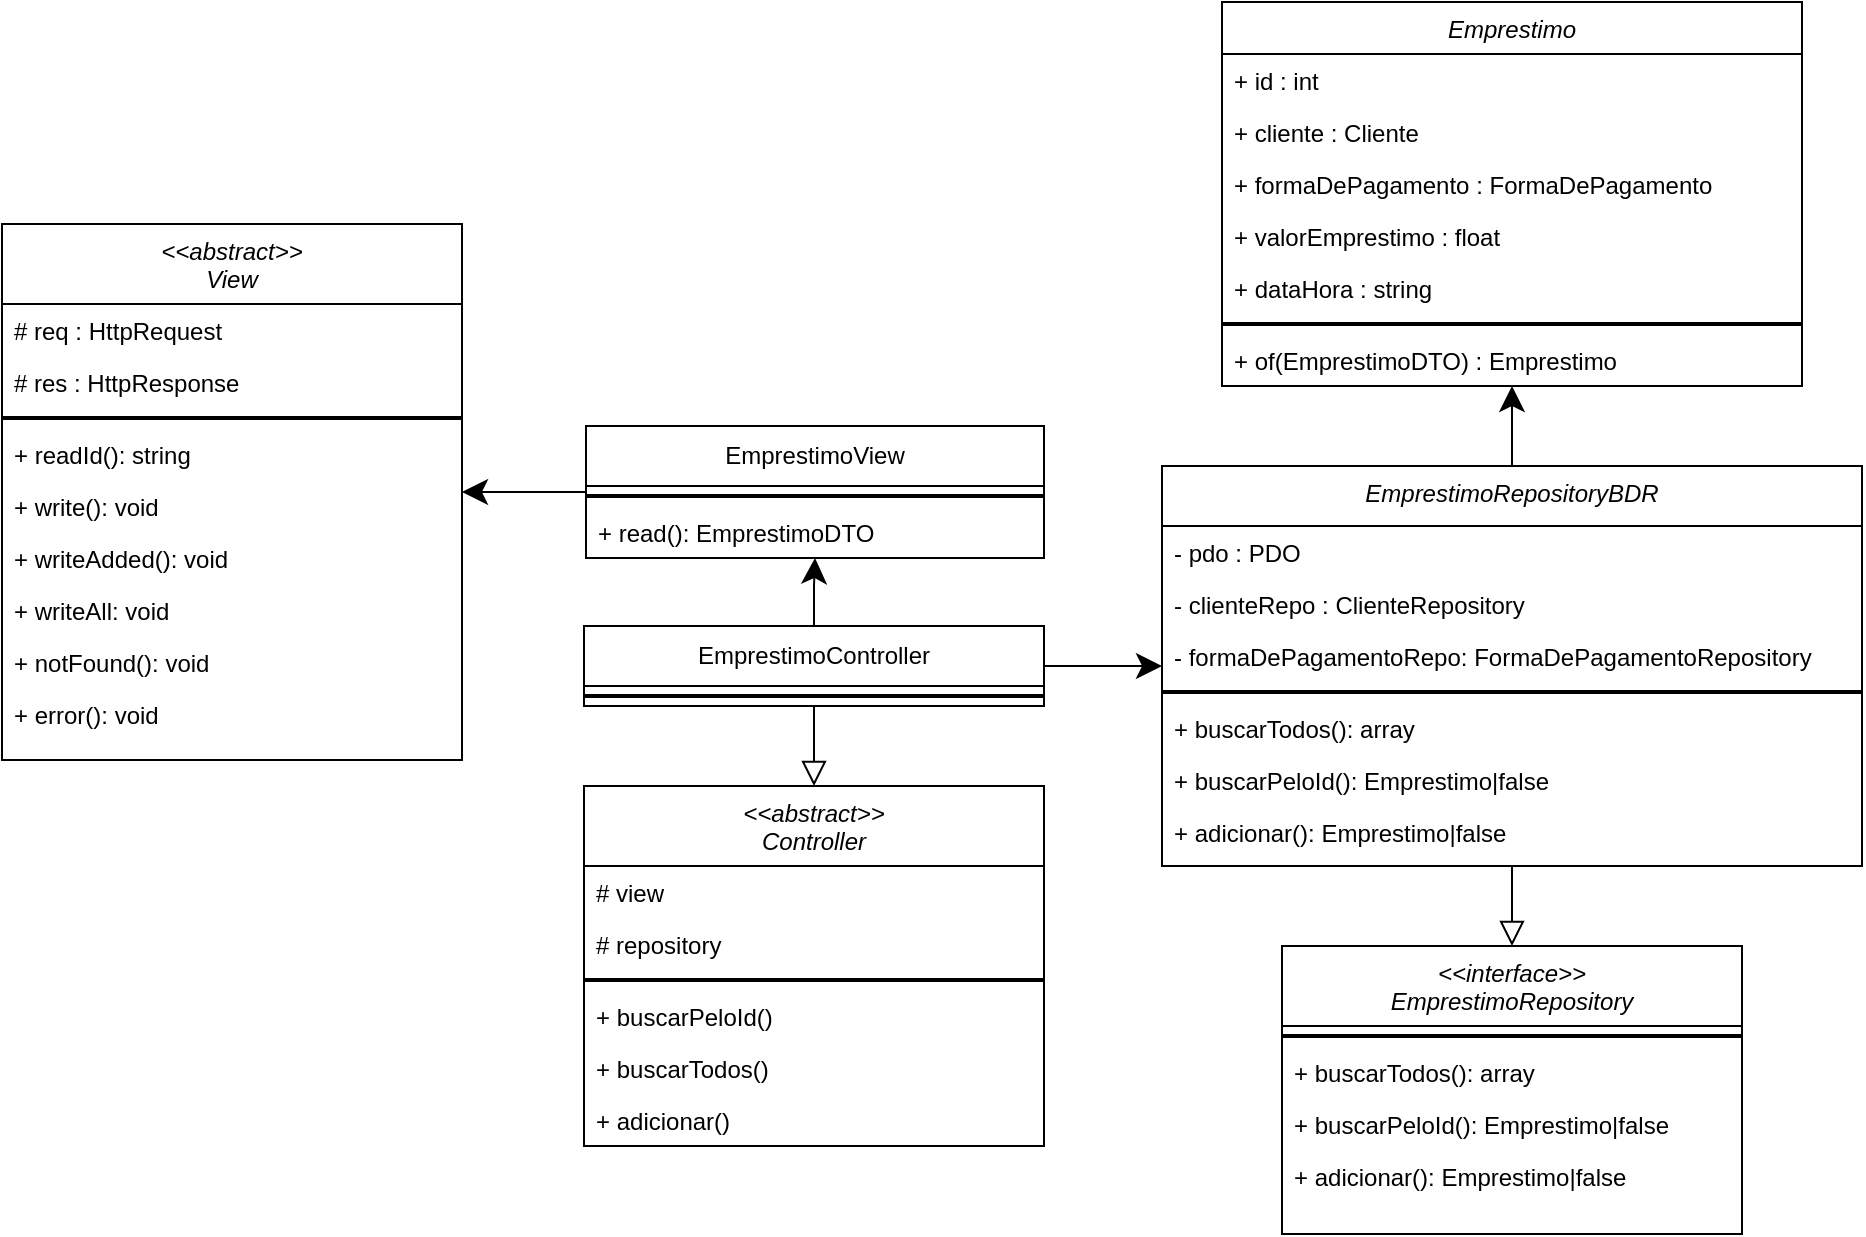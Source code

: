 <mxfile version="24.2.5" type="device">
  <diagram id="C5RBs43oDa-KdzZeNtuy" name="Page-1">
    <mxGraphModel dx="2261" dy="836" grid="1" gridSize="10" guides="1" tooltips="1" connect="1" arrows="1" fold="1" page="1" pageScale="1" pageWidth="827" pageHeight="1169" math="0" shadow="0">
      <root>
        <mxCell id="WIyWlLk6GJQsqaUBKTNV-0" />
        <mxCell id="WIyWlLk6GJQsqaUBKTNV-1" parent="WIyWlLk6GJQsqaUBKTNV-0" />
        <mxCell id="zkfFHV4jXpPFQw0GAbJ--0" value="Emprestimo" style="swimlane;fontStyle=2;align=center;verticalAlign=top;childLayout=stackLayout;horizontal=1;startSize=26;horizontalStack=0;resizeParent=1;resizeLast=0;collapsible=1;marginBottom=0;rounded=0;shadow=0;strokeWidth=1;" parent="WIyWlLk6GJQsqaUBKTNV-1" vertex="1">
          <mxGeometry x="330" y="208" width="290" height="192" as="geometry">
            <mxRectangle x="230" y="140" width="160" height="26" as="alternateBounds" />
          </mxGeometry>
        </mxCell>
        <mxCell id="zkfFHV4jXpPFQw0GAbJ--1" value="+ id : int" style="text;align=left;verticalAlign=top;spacingLeft=4;spacingRight=4;overflow=hidden;rotatable=0;points=[[0,0.5],[1,0.5]];portConstraint=eastwest;" parent="zkfFHV4jXpPFQw0GAbJ--0" vertex="1">
          <mxGeometry y="26" width="290" height="26" as="geometry" />
        </mxCell>
        <mxCell id="zkfFHV4jXpPFQw0GAbJ--2" value="+ cliente : Cliente" style="text;align=left;verticalAlign=top;spacingLeft=4;spacingRight=4;overflow=hidden;rotatable=0;points=[[0,0.5],[1,0.5]];portConstraint=eastwest;rounded=0;shadow=0;html=0;" parent="zkfFHV4jXpPFQw0GAbJ--0" vertex="1">
          <mxGeometry y="52" width="290" height="26" as="geometry" />
        </mxCell>
        <mxCell id="zkfFHV4jXpPFQw0GAbJ--3" value="+ formaDePagamento : FormaDePagamento" style="text;align=left;verticalAlign=top;spacingLeft=4;spacingRight=4;overflow=hidden;rotatable=0;points=[[0,0.5],[1,0.5]];portConstraint=eastwest;rounded=0;shadow=0;html=0;" parent="zkfFHV4jXpPFQw0GAbJ--0" vertex="1">
          <mxGeometry y="78" width="290" height="26" as="geometry" />
        </mxCell>
        <mxCell id="zkfFHV4jXpPFQw0GAbJ--5" value="+ valorEmprestimo : float&#xa;" style="text;align=left;verticalAlign=top;spacingLeft=4;spacingRight=4;overflow=hidden;rotatable=0;points=[[0,0.5],[1,0.5]];portConstraint=eastwest;" parent="zkfFHV4jXpPFQw0GAbJ--0" vertex="1">
          <mxGeometry y="104" width="290" height="26" as="geometry" />
        </mxCell>
        <mxCell id="FDm9K9OgZXYlGnzYdE6Z-0" value="+ dataHora : string" style="text;align=left;verticalAlign=top;spacingLeft=4;spacingRight=4;overflow=hidden;rotatable=0;points=[[0,0.5],[1,0.5]];portConstraint=eastwest;" parent="zkfFHV4jXpPFQw0GAbJ--0" vertex="1">
          <mxGeometry y="130" width="290" height="26" as="geometry" />
        </mxCell>
        <mxCell id="zfqGbD3eHQCys-1M-Mq3-1" value="" style="line;strokeWidth=2;html=1;" parent="zkfFHV4jXpPFQw0GAbJ--0" vertex="1">
          <mxGeometry y="156" width="290" height="10" as="geometry" />
        </mxCell>
        <mxCell id="zfqGbD3eHQCys-1M-Mq3-2" value="+ of(EmprestimoDTO) : Emprestimo" style="text;align=left;verticalAlign=top;spacingLeft=4;spacingRight=4;overflow=hidden;rotatable=0;points=[[0,0.5],[1,0.5]];portConstraint=eastwest;" parent="zkfFHV4jXpPFQw0GAbJ--0" vertex="1">
          <mxGeometry y="166" width="290" height="26" as="geometry" />
        </mxCell>
        <mxCell id="V_WYXQO6eJnQUCukjR7P-0" style="edgeStyle=orthogonalEdgeStyle;rounded=0;orthogonalLoop=1;jettySize=auto;html=1;endArrow=block;endFill=0;endSize=10;" edge="1" parent="WIyWlLk6GJQsqaUBKTNV-1" source="FDm9K9OgZXYlGnzYdE6Z-1" target="FDm9K9OgZXYlGnzYdE6Z-13">
          <mxGeometry relative="1" as="geometry" />
        </mxCell>
        <mxCell id="V_WYXQO6eJnQUCukjR7P-3" style="edgeStyle=orthogonalEdgeStyle;rounded=0;orthogonalLoop=1;jettySize=auto;html=1;endSize=10;" edge="1" parent="WIyWlLk6GJQsqaUBKTNV-1" source="FDm9K9OgZXYlGnzYdE6Z-1" target="FDm9K9OgZXYlGnzYdE6Z-37">
          <mxGeometry relative="1" as="geometry" />
        </mxCell>
        <mxCell id="FDm9K9OgZXYlGnzYdE6Z-1" value="EmprestimoController" style="swimlane;fontStyle=0;childLayout=stackLayout;horizontal=1;startSize=30;horizontalStack=0;resizeParent=1;resizeParentMax=0;resizeLast=0;collapsible=1;marginBottom=0;whiteSpace=wrap;html=1;" parent="WIyWlLk6GJQsqaUBKTNV-1" vertex="1">
          <mxGeometry x="11" y="520" width="230" height="40" as="geometry" />
        </mxCell>
        <mxCell id="FDm9K9OgZXYlGnzYdE6Z-5" value="" style="line;strokeWidth=2;html=1;" parent="FDm9K9OgZXYlGnzYdE6Z-1" vertex="1">
          <mxGeometry y="30" width="230" height="10" as="geometry" />
        </mxCell>
        <mxCell id="FDm9K9OgZXYlGnzYdE6Z-13" value="&lt;&lt;abstract&gt;&gt;&#xa;Controller" style="swimlane;fontStyle=2;align=center;verticalAlign=top;childLayout=stackLayout;horizontal=1;startSize=40;horizontalStack=0;resizeParent=1;resizeLast=0;collapsible=1;marginBottom=0;rounded=0;shadow=0;strokeWidth=1;" parent="WIyWlLk6GJQsqaUBKTNV-1" vertex="1">
          <mxGeometry x="11" y="600" width="230" height="180" as="geometry">
            <mxRectangle x="230" y="140" width="160" height="26" as="alternateBounds" />
          </mxGeometry>
        </mxCell>
        <mxCell id="FDm9K9OgZXYlGnzYdE6Z-14" value="# view" style="text;align=left;verticalAlign=top;spacingLeft=4;spacingRight=4;overflow=hidden;rotatable=0;points=[[0,0.5],[1,0.5]];portConstraint=eastwest;" parent="FDm9K9OgZXYlGnzYdE6Z-13" vertex="1">
          <mxGeometry y="40" width="230" height="26" as="geometry" />
        </mxCell>
        <mxCell id="FDm9K9OgZXYlGnzYdE6Z-15" value="# repository" style="text;align=left;verticalAlign=top;spacingLeft=4;spacingRight=4;overflow=hidden;rotatable=0;points=[[0,0.5],[1,0.5]];portConstraint=eastwest;rounded=0;shadow=0;html=0;" parent="FDm9K9OgZXYlGnzYdE6Z-13" vertex="1">
          <mxGeometry y="66" width="230" height="26" as="geometry" />
        </mxCell>
        <mxCell id="FDm9K9OgZXYlGnzYdE6Z-20" value="" style="line;strokeWidth=2;html=1;" parent="FDm9K9OgZXYlGnzYdE6Z-13" vertex="1">
          <mxGeometry y="92" width="230" height="10" as="geometry" />
        </mxCell>
        <mxCell id="FDm9K9OgZXYlGnzYdE6Z-17" value="+ buscarPeloId() " style="text;align=left;verticalAlign=top;spacingLeft=4;spacingRight=4;overflow=hidden;rotatable=0;points=[[0,0.5],[1,0.5]];portConstraint=eastwest;" parent="FDm9K9OgZXYlGnzYdE6Z-13" vertex="1">
          <mxGeometry y="102" width="230" height="26" as="geometry" />
        </mxCell>
        <mxCell id="FDm9K9OgZXYlGnzYdE6Z-18" value="+ buscarTodos()" style="text;align=left;verticalAlign=top;spacingLeft=4;spacingRight=4;overflow=hidden;rotatable=0;points=[[0,0.5],[1,0.5]];portConstraint=eastwest;" parent="FDm9K9OgZXYlGnzYdE6Z-13" vertex="1">
          <mxGeometry y="128" width="230" height="26" as="geometry" />
        </mxCell>
        <mxCell id="FDm9K9OgZXYlGnzYdE6Z-21" value="+ adicionar()" style="text;align=left;verticalAlign=top;spacingLeft=4;spacingRight=4;overflow=hidden;rotatable=0;points=[[0,0.5],[1,0.5]];portConstraint=eastwest;" parent="FDm9K9OgZXYlGnzYdE6Z-13" vertex="1">
          <mxGeometry y="154" width="230" height="26" as="geometry" />
        </mxCell>
        <mxCell id="FDm9K9OgZXYlGnzYdE6Z-26" value="&lt;&lt;abstract&gt;&gt;&#xa;View" style="swimlane;fontStyle=2;align=center;verticalAlign=top;childLayout=stackLayout;horizontal=1;startSize=40;horizontalStack=0;resizeParent=1;resizeLast=0;collapsible=1;marginBottom=0;rounded=0;shadow=0;strokeWidth=1;" parent="WIyWlLk6GJQsqaUBKTNV-1" vertex="1">
          <mxGeometry x="-280" y="319" width="230" height="268" as="geometry">
            <mxRectangle x="230" y="140" width="160" height="26" as="alternateBounds" />
          </mxGeometry>
        </mxCell>
        <mxCell id="FDm9K9OgZXYlGnzYdE6Z-27" value="# req : HttpRequest" style="text;align=left;verticalAlign=top;spacingLeft=4;spacingRight=4;overflow=hidden;rotatable=0;points=[[0,0.5],[1,0.5]];portConstraint=eastwest;" parent="FDm9K9OgZXYlGnzYdE6Z-26" vertex="1">
          <mxGeometry y="40" width="230" height="26" as="geometry" />
        </mxCell>
        <mxCell id="FDm9K9OgZXYlGnzYdE6Z-28" value="# res : HttpResponse" style="text;align=left;verticalAlign=top;spacingLeft=4;spacingRight=4;overflow=hidden;rotatable=0;points=[[0,0.5],[1,0.5]];portConstraint=eastwest;rounded=0;shadow=0;html=0;" parent="FDm9K9OgZXYlGnzYdE6Z-26" vertex="1">
          <mxGeometry y="66" width="230" height="26" as="geometry" />
        </mxCell>
        <mxCell id="FDm9K9OgZXYlGnzYdE6Z-30" value="" style="line;strokeWidth=2;html=1;" parent="FDm9K9OgZXYlGnzYdE6Z-26" vertex="1">
          <mxGeometry y="92" width="230" height="10" as="geometry" />
        </mxCell>
        <mxCell id="FDm9K9OgZXYlGnzYdE6Z-33" value="+ readId(): string" style="text;align=left;verticalAlign=top;spacingLeft=4;spacingRight=4;overflow=hidden;rotatable=0;points=[[0,0.5],[1,0.5]];portConstraint=eastwest;" parent="FDm9K9OgZXYlGnzYdE6Z-26" vertex="1">
          <mxGeometry y="102" width="230" height="26" as="geometry" />
        </mxCell>
        <mxCell id="FDm9K9OgZXYlGnzYdE6Z-31" value="+ write(): void " style="text;align=left;verticalAlign=top;spacingLeft=4;spacingRight=4;overflow=hidden;rotatable=0;points=[[0,0.5],[1,0.5]];portConstraint=eastwest;" parent="FDm9K9OgZXYlGnzYdE6Z-26" vertex="1">
          <mxGeometry y="128" width="230" height="26" as="geometry" />
        </mxCell>
        <mxCell id="FDm9K9OgZXYlGnzYdE6Z-32" value="+ writeAdded(): void" style="text;align=left;verticalAlign=top;spacingLeft=4;spacingRight=4;overflow=hidden;rotatable=0;points=[[0,0.5],[1,0.5]];portConstraint=eastwest;" parent="FDm9K9OgZXYlGnzYdE6Z-26" vertex="1">
          <mxGeometry y="154" width="230" height="26" as="geometry" />
        </mxCell>
        <mxCell id="FDm9K9OgZXYlGnzYdE6Z-36" value="+ writeAll: void" style="text;align=left;verticalAlign=top;spacingLeft=4;spacingRight=4;overflow=hidden;rotatable=0;points=[[0,0.5],[1,0.5]];portConstraint=eastwest;" parent="FDm9K9OgZXYlGnzYdE6Z-26" vertex="1">
          <mxGeometry y="180" width="230" height="26" as="geometry" />
        </mxCell>
        <mxCell id="FDm9K9OgZXYlGnzYdE6Z-34" value="+ notFound(): void" style="text;align=left;verticalAlign=top;spacingLeft=4;spacingRight=4;overflow=hidden;rotatable=0;points=[[0,0.5],[1,0.5]];portConstraint=eastwest;" parent="FDm9K9OgZXYlGnzYdE6Z-26" vertex="1">
          <mxGeometry y="206" width="230" height="26" as="geometry" />
        </mxCell>
        <mxCell id="FDm9K9OgZXYlGnzYdE6Z-35" value="+ error(): void" style="text;align=left;verticalAlign=top;spacingLeft=4;spacingRight=4;overflow=hidden;rotatable=0;points=[[0,0.5],[1,0.5]];portConstraint=eastwest;" parent="FDm9K9OgZXYlGnzYdE6Z-26" vertex="1">
          <mxGeometry y="232" width="230" height="26" as="geometry" />
        </mxCell>
        <mxCell id="FDm9K9OgZXYlGnzYdE6Z-37" value="EmprestimoView" style="swimlane;fontStyle=0;childLayout=stackLayout;horizontal=1;startSize=30;horizontalStack=0;resizeParent=1;resizeParentMax=0;resizeLast=0;collapsible=1;marginBottom=0;whiteSpace=wrap;html=1;" parent="WIyWlLk6GJQsqaUBKTNV-1" vertex="1">
          <mxGeometry x="12" y="420" width="229" height="66" as="geometry" />
        </mxCell>
        <mxCell id="FDm9K9OgZXYlGnzYdE6Z-38" value="" style="line;strokeWidth=2;html=1;" parent="FDm9K9OgZXYlGnzYdE6Z-37" vertex="1">
          <mxGeometry y="30" width="229" height="10" as="geometry" />
        </mxCell>
        <mxCell id="zfqGbD3eHQCys-1M-Mq3-0" value="+ read(): EmprestimoDTO" style="text;align=left;verticalAlign=top;spacingLeft=4;spacingRight=4;overflow=hidden;rotatable=0;points=[[0,0.5],[1,0.5]];portConstraint=eastwest;" parent="FDm9K9OgZXYlGnzYdE6Z-37" vertex="1">
          <mxGeometry y="40" width="229" height="26" as="geometry" />
        </mxCell>
        <mxCell id="FDm9K9OgZXYlGnzYdE6Z-40" value="&lt;&lt;interface&gt;&gt;&#xa;EmprestimoRepository" style="swimlane;fontStyle=2;align=center;verticalAlign=top;childLayout=stackLayout;horizontal=1;startSize=40;horizontalStack=0;resizeParent=1;resizeLast=0;collapsible=1;marginBottom=0;rounded=0;shadow=0;strokeWidth=1;" parent="WIyWlLk6GJQsqaUBKTNV-1" vertex="1">
          <mxGeometry x="360" y="680" width="230" height="144" as="geometry">
            <mxRectangle x="230" y="140" width="160" height="26" as="alternateBounds" />
          </mxGeometry>
        </mxCell>
        <mxCell id="FDm9K9OgZXYlGnzYdE6Z-43" value="" style="line;strokeWidth=2;html=1;" parent="FDm9K9OgZXYlGnzYdE6Z-40" vertex="1">
          <mxGeometry y="40" width="230" height="10" as="geometry" />
        </mxCell>
        <mxCell id="FDm9K9OgZXYlGnzYdE6Z-44" value="+ buscarTodos(): array" style="text;align=left;verticalAlign=top;spacingLeft=4;spacingRight=4;overflow=hidden;rotatable=0;points=[[0,0.5],[1,0.5]];portConstraint=eastwest;" parent="FDm9K9OgZXYlGnzYdE6Z-40" vertex="1">
          <mxGeometry y="50" width="230" height="26" as="geometry" />
        </mxCell>
        <mxCell id="FDm9K9OgZXYlGnzYdE6Z-45" value="+ buscarPeloId(): Emprestimo|false" style="text;align=left;verticalAlign=top;spacingLeft=4;spacingRight=4;overflow=hidden;rotatable=0;points=[[0,0.5],[1,0.5]];portConstraint=eastwest;" parent="FDm9K9OgZXYlGnzYdE6Z-40" vertex="1">
          <mxGeometry y="76" width="230" height="26" as="geometry" />
        </mxCell>
        <mxCell id="FDm9K9OgZXYlGnzYdE6Z-46" value="+ adicionar(): Emprestimo|false" style="text;align=left;verticalAlign=top;spacingLeft=4;spacingRight=4;overflow=hidden;rotatable=0;points=[[0,0.5],[1,0.5]];portConstraint=eastwest;" parent="FDm9K9OgZXYlGnzYdE6Z-40" vertex="1">
          <mxGeometry y="102" width="230" height="26" as="geometry" />
        </mxCell>
        <mxCell id="FDm9K9OgZXYlGnzYdE6Z-50" value="EmprestimoRepositoryBDR" style="swimlane;fontStyle=2;align=center;verticalAlign=top;childLayout=stackLayout;horizontal=1;startSize=30;horizontalStack=0;resizeParent=1;resizeLast=0;collapsible=1;marginBottom=0;rounded=0;shadow=0;strokeWidth=1;" parent="WIyWlLk6GJQsqaUBKTNV-1" vertex="1">
          <mxGeometry x="300" y="440" width="350" height="200" as="geometry">
            <mxRectangle x="230" y="140" width="160" height="26" as="alternateBounds" />
          </mxGeometry>
        </mxCell>
        <mxCell id="FDm9K9OgZXYlGnzYdE6Z-51" value="- pdo : PDO" style="text;align=left;verticalAlign=top;spacingLeft=4;spacingRight=4;overflow=hidden;rotatable=0;points=[[0,0.5],[1,0.5]];portConstraint=eastwest;" parent="FDm9K9OgZXYlGnzYdE6Z-50" vertex="1">
          <mxGeometry y="30" width="350" height="26" as="geometry" />
        </mxCell>
        <mxCell id="FDm9K9OgZXYlGnzYdE6Z-52" value="- clienteRepo : ClienteRepository" style="text;align=left;verticalAlign=top;spacingLeft=4;spacingRight=4;overflow=hidden;rotatable=0;points=[[0,0.5],[1,0.5]];portConstraint=eastwest;rounded=0;shadow=0;html=0;" parent="FDm9K9OgZXYlGnzYdE6Z-50" vertex="1">
          <mxGeometry y="56" width="350" height="26" as="geometry" />
        </mxCell>
        <mxCell id="FDm9K9OgZXYlGnzYdE6Z-53" value="- formaDePagamentoRepo: FormaDePagamentoRepository" style="text;align=left;verticalAlign=top;spacingLeft=4;spacingRight=4;overflow=hidden;rotatable=0;points=[[0,0.5],[1,0.5]];portConstraint=eastwest;rounded=0;shadow=0;html=0;" parent="FDm9K9OgZXYlGnzYdE6Z-50" vertex="1">
          <mxGeometry y="82" width="350" height="26" as="geometry" />
        </mxCell>
        <mxCell id="FDm9K9OgZXYlGnzYdE6Z-54" value="" style="line;strokeWidth=2;html=1;" parent="FDm9K9OgZXYlGnzYdE6Z-50" vertex="1">
          <mxGeometry y="108" width="350" height="10" as="geometry" />
        </mxCell>
        <mxCell id="FDm9K9OgZXYlGnzYdE6Z-57" value="+ buscarTodos(): array" style="text;align=left;verticalAlign=top;spacingLeft=4;spacingRight=4;overflow=hidden;rotatable=0;points=[[0,0.5],[1,0.5]];portConstraint=eastwest;" parent="FDm9K9OgZXYlGnzYdE6Z-50" vertex="1">
          <mxGeometry y="118" width="350" height="26" as="geometry" />
        </mxCell>
        <mxCell id="FDm9K9OgZXYlGnzYdE6Z-56" value="+ buscarPeloId(): Emprestimo|false" style="text;align=left;verticalAlign=top;spacingLeft=4;spacingRight=4;overflow=hidden;rotatable=0;points=[[0,0.5],[1,0.5]];portConstraint=eastwest;" parent="FDm9K9OgZXYlGnzYdE6Z-50" vertex="1">
          <mxGeometry y="144" width="350" height="26" as="geometry" />
        </mxCell>
        <mxCell id="FDm9K9OgZXYlGnzYdE6Z-58" value="+ adicionar(): Emprestimo|false" style="text;align=left;verticalAlign=top;spacingLeft=4;spacingRight=4;overflow=hidden;rotatable=0;points=[[0,0.5],[1,0.5]];portConstraint=eastwest;" parent="FDm9K9OgZXYlGnzYdE6Z-50" vertex="1">
          <mxGeometry y="170" width="350" height="26" as="geometry" />
        </mxCell>
        <mxCell id="FDm9K9OgZXYlGnzYdE6Z-59" value="" style="endArrow=classic;html=1;rounded=0;endFill=1;startSize=20;sourcePerimeterSpacing=20;endSize=10;exitX=1;exitY=0.5;exitDx=0;exitDy=0;" parent="WIyWlLk6GJQsqaUBKTNV-1" source="FDm9K9OgZXYlGnzYdE6Z-1" target="FDm9K9OgZXYlGnzYdE6Z-50" edge="1">
          <mxGeometry width="50" height="50" relative="1" as="geometry">
            <mxPoint x="300" y="600" as="sourcePoint" />
            <mxPoint x="340" y="540" as="targetPoint" />
            <Array as="points" />
          </mxGeometry>
        </mxCell>
        <mxCell id="FDm9K9OgZXYlGnzYdE6Z-60" value="" style="endArrow=classic;html=1;rounded=0;endFill=1;startSize=20;sourcePerimeterSpacing=20;endSize=10;exitX=0.5;exitY=0;exitDx=0;exitDy=0;entryX=0.5;entryY=1;entryDx=0;entryDy=0;" parent="WIyWlLk6GJQsqaUBKTNV-1" source="FDm9K9OgZXYlGnzYdE6Z-50" target="zkfFHV4jXpPFQw0GAbJ--0" edge="1">
          <mxGeometry width="50" height="50" relative="1" as="geometry">
            <mxPoint x="254" y="320" as="sourcePoint" />
            <mxPoint x="604" y="260" as="targetPoint" />
            <Array as="points" />
          </mxGeometry>
        </mxCell>
        <mxCell id="FDm9K9OgZXYlGnzYdE6Z-62" value="" style="endArrow=block;html=1;rounded=0;endFill=0;startSize=20;sourcePerimeterSpacing=20;endSize=10;exitX=0.5;exitY=1;exitDx=0;exitDy=0;entryX=0.5;entryY=0;entryDx=0;entryDy=0;" parent="WIyWlLk6GJQsqaUBKTNV-1" source="FDm9K9OgZXYlGnzYdE6Z-50" target="FDm9K9OgZXYlGnzYdE6Z-40" edge="1">
          <mxGeometry width="50" height="50" relative="1" as="geometry">
            <mxPoint x="605" y="610" as="sourcePoint" />
            <mxPoint x="560" y="670" as="targetPoint" />
            <Array as="points" />
          </mxGeometry>
        </mxCell>
        <mxCell id="V_WYXQO6eJnQUCukjR7P-1" style="edgeStyle=orthogonalEdgeStyle;rounded=0;orthogonalLoop=1;jettySize=auto;html=1;endSize=10;" edge="1" parent="WIyWlLk6GJQsqaUBKTNV-1" source="FDm9K9OgZXYlGnzYdE6Z-37" target="FDm9K9OgZXYlGnzYdE6Z-26">
          <mxGeometry relative="1" as="geometry" />
        </mxCell>
      </root>
    </mxGraphModel>
  </diagram>
</mxfile>
